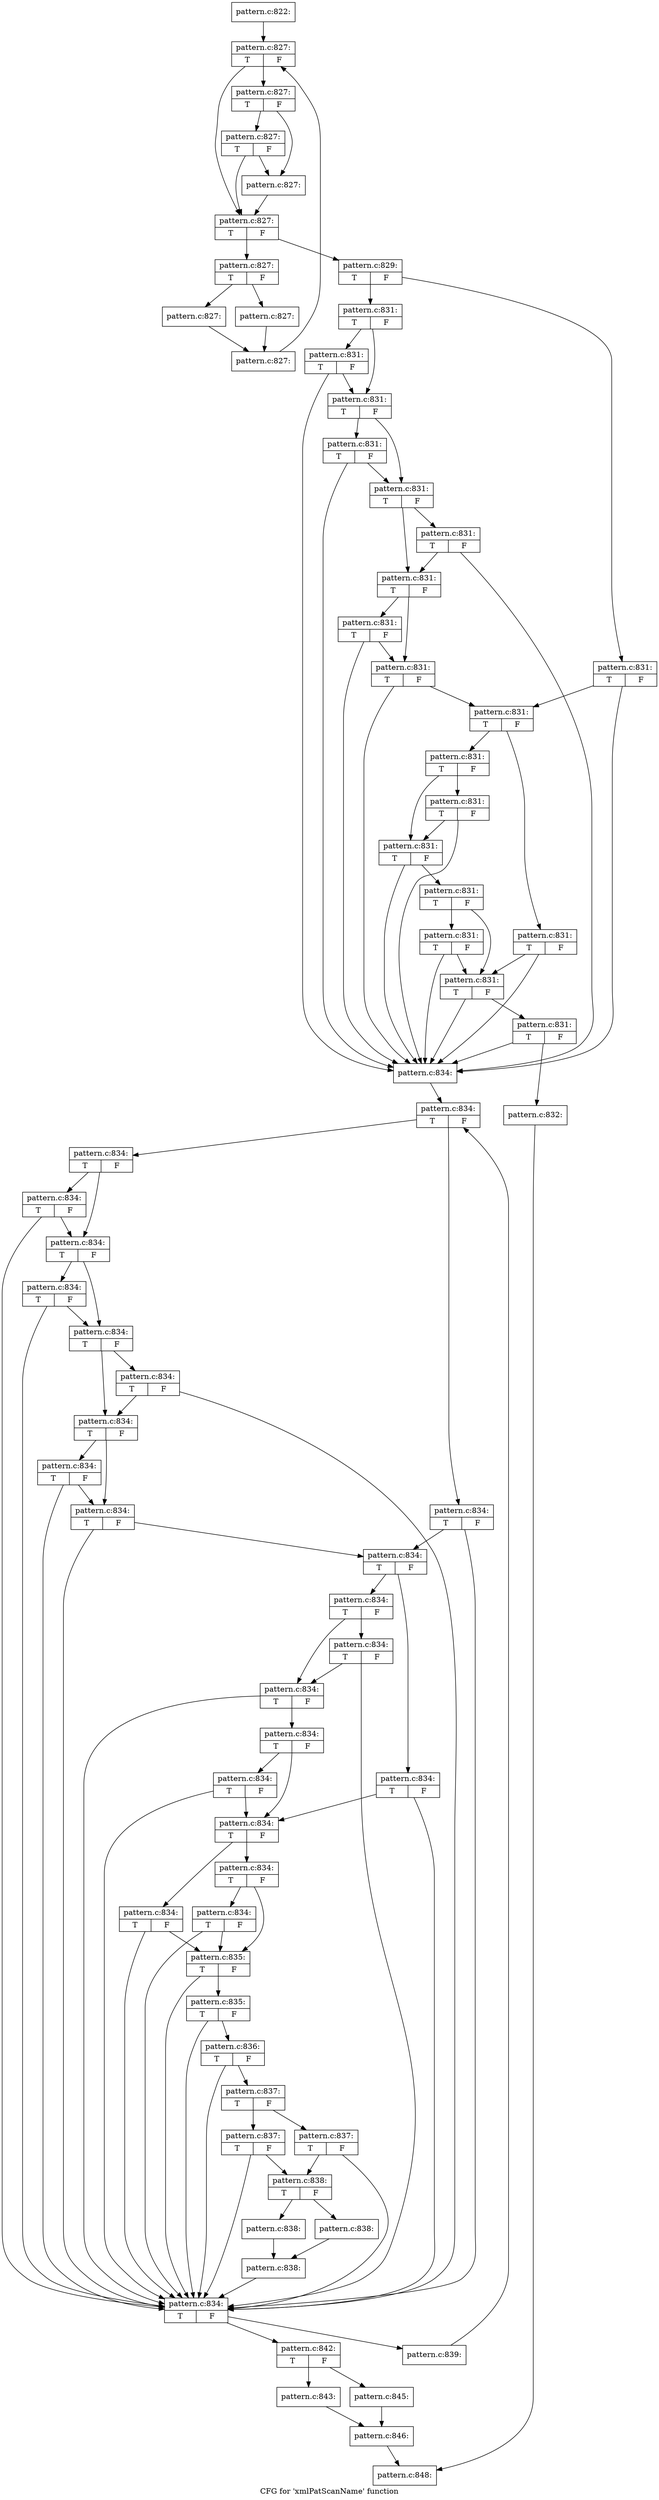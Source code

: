 digraph "CFG for 'xmlPatScanName' function" {
	label="CFG for 'xmlPatScanName' function";

	Node0x46f7080 [shape=record,label="{pattern.c:822:}"];
	Node0x46f7080 -> Node0x4713280;
	Node0x4713280 [shape=record,label="{pattern.c:827:|{<s0>T|<s1>F}}"];
	Node0x4713280 -> Node0x47134c0;
	Node0x4713280 -> Node0x4713560;
	Node0x4713560 [shape=record,label="{pattern.c:827:|{<s0>T|<s1>F}}"];
	Node0x4713560 -> Node0x47138c0;
	Node0x4713560 -> Node0x4713510;
	Node0x47138c0 [shape=record,label="{pattern.c:827:|{<s0>T|<s1>F}}"];
	Node0x47138c0 -> Node0x47134c0;
	Node0x47138c0 -> Node0x4713510;
	Node0x4713510 [shape=record,label="{pattern.c:827:}"];
	Node0x4713510 -> Node0x47134c0;
	Node0x47134c0 [shape=record,label="{pattern.c:827:|{<s0>T|<s1>F}}"];
	Node0x47134c0 -> Node0x4713ef0;
	Node0x47134c0 -> Node0x4713470;
	Node0x4713ef0 [shape=record,label="{pattern.c:827:|{<s0>T|<s1>F}}"];
	Node0x4713ef0 -> Node0x47143a0;
	Node0x4713ef0 -> Node0x47143f0;
	Node0x47143a0 [shape=record,label="{pattern.c:827:}"];
	Node0x47143a0 -> Node0x4714440;
	Node0x47143f0 [shape=record,label="{pattern.c:827:}"];
	Node0x47143f0 -> Node0x4714440;
	Node0x4714440 [shape=record,label="{pattern.c:827:}"];
	Node0x4714440 -> Node0x4713280;
	Node0x4713470 [shape=record,label="{pattern.c:829:|{<s0>T|<s1>F}}"];
	Node0x4713470 -> Node0x4715600;
	Node0x4713470 -> Node0x4715650;
	Node0x4715600 [shape=record,label="{pattern.c:831:|{<s0>T|<s1>F}}"];
	Node0x4715600 -> Node0x47159b0;
	Node0x4715600 -> Node0x4715960;
	Node0x47159b0 [shape=record,label="{pattern.c:831:|{<s0>T|<s1>F}}"];
	Node0x47159b0 -> Node0x4715430;
	Node0x47159b0 -> Node0x4715960;
	Node0x4715960 [shape=record,label="{pattern.c:831:|{<s0>T|<s1>F}}"];
	Node0x4715960 -> Node0x4715ce0;
	Node0x4715960 -> Node0x4715910;
	Node0x4715ce0 [shape=record,label="{pattern.c:831:|{<s0>T|<s1>F}}"];
	Node0x4715ce0 -> Node0x4715430;
	Node0x4715ce0 -> Node0x4715910;
	Node0x4715910 [shape=record,label="{pattern.c:831:|{<s0>T|<s1>F}}"];
	Node0x4715910 -> Node0x4716010;
	Node0x4715910 -> Node0x47158c0;
	Node0x4716010 [shape=record,label="{pattern.c:831:|{<s0>T|<s1>F}}"];
	Node0x4716010 -> Node0x4715430;
	Node0x4716010 -> Node0x47158c0;
	Node0x47158c0 [shape=record,label="{pattern.c:831:|{<s0>T|<s1>F}}"];
	Node0x47158c0 -> Node0x4716340;
	Node0x47158c0 -> Node0x4715870;
	Node0x4716340 [shape=record,label="{pattern.c:831:|{<s0>T|<s1>F}}"];
	Node0x4716340 -> Node0x4715430;
	Node0x4716340 -> Node0x4715870;
	Node0x4715870 [shape=record,label="{pattern.c:831:|{<s0>T|<s1>F}}"];
	Node0x4715870 -> Node0x4715430;
	Node0x4715870 -> Node0x4715580;
	Node0x4715650 [shape=record,label="{pattern.c:831:|{<s0>T|<s1>F}}"];
	Node0x4715650 -> Node0x4715430;
	Node0x4715650 -> Node0x4715580;
	Node0x4715580 [shape=record,label="{pattern.c:831:|{<s0>T|<s1>F}}"];
	Node0x4715580 -> Node0x4716990;
	Node0x4715580 -> Node0x47169e0;
	Node0x4716990 [shape=record,label="{pattern.c:831:|{<s0>T|<s1>F}}"];
	Node0x4716990 -> Node0x4715430;
	Node0x4716990 -> Node0x4715500;
	Node0x47169e0 [shape=record,label="{pattern.c:831:|{<s0>T|<s1>F}}"];
	Node0x47169e0 -> Node0x4716d30;
	Node0x47169e0 -> Node0x4716ce0;
	Node0x4716d30 [shape=record,label="{pattern.c:831:|{<s0>T|<s1>F}}"];
	Node0x4716d30 -> Node0x4715430;
	Node0x4716d30 -> Node0x4716ce0;
	Node0x4716ce0 [shape=record,label="{pattern.c:831:|{<s0>T|<s1>F}}"];
	Node0x4716ce0 -> Node0x4715430;
	Node0x4716ce0 -> Node0x4716c90;
	Node0x4716c90 [shape=record,label="{pattern.c:831:|{<s0>T|<s1>F}}"];
	Node0x4716c90 -> Node0x47171d0;
	Node0x4716c90 -> Node0x4715500;
	Node0x47171d0 [shape=record,label="{pattern.c:831:|{<s0>T|<s1>F}}"];
	Node0x47171d0 -> Node0x4715430;
	Node0x47171d0 -> Node0x4715500;
	Node0x4715500 [shape=record,label="{pattern.c:831:|{<s0>T|<s1>F}}"];
	Node0x4715500 -> Node0x4715480;
	Node0x4715500 -> Node0x4715430;
	Node0x4715480 [shape=record,label="{pattern.c:831:|{<s0>T|<s1>F}}"];
	Node0x4715480 -> Node0x47153e0;
	Node0x4715480 -> Node0x4715430;
	Node0x47153e0 [shape=record,label="{pattern.c:832:}"];
	Node0x47153e0 -> Node0x4712250;
	Node0x4715430 [shape=record,label="{pattern.c:834:}"];
	Node0x4715430 -> Node0x4717a70;
	Node0x4717a70 [shape=record,label="{pattern.c:834:|{<s0>T|<s1>F}}"];
	Node0x4717a70 -> Node0x47180b0;
	Node0x4717a70 -> Node0x4718100;
	Node0x47180b0 [shape=record,label="{pattern.c:834:|{<s0>T|<s1>F}}"];
	Node0x47180b0 -> Node0x47183e0;
	Node0x47180b0 -> Node0x4718390;
	Node0x47183e0 [shape=record,label="{pattern.c:834:|{<s0>T|<s1>F}}"];
	Node0x47183e0 -> Node0x4717d10;
	Node0x47183e0 -> Node0x4718390;
	Node0x4718390 [shape=record,label="{pattern.c:834:|{<s0>T|<s1>F}}"];
	Node0x4718390 -> Node0x4718690;
	Node0x4718390 -> Node0x4718340;
	Node0x4718690 [shape=record,label="{pattern.c:834:|{<s0>T|<s1>F}}"];
	Node0x4718690 -> Node0x4717d10;
	Node0x4718690 -> Node0x4718340;
	Node0x4718340 [shape=record,label="{pattern.c:834:|{<s0>T|<s1>F}}"];
	Node0x4718340 -> Node0x47189c0;
	Node0x4718340 -> Node0x47182f0;
	Node0x47189c0 [shape=record,label="{pattern.c:834:|{<s0>T|<s1>F}}"];
	Node0x47189c0 -> Node0x4717d10;
	Node0x47189c0 -> Node0x47182f0;
	Node0x47182f0 [shape=record,label="{pattern.c:834:|{<s0>T|<s1>F}}"];
	Node0x47182f0 -> Node0x4718cf0;
	Node0x47182f0 -> Node0x47182a0;
	Node0x4718cf0 [shape=record,label="{pattern.c:834:|{<s0>T|<s1>F}}"];
	Node0x4718cf0 -> Node0x4717d10;
	Node0x4718cf0 -> Node0x47182a0;
	Node0x47182a0 [shape=record,label="{pattern.c:834:|{<s0>T|<s1>F}}"];
	Node0x47182a0 -> Node0x4717d10;
	Node0x47182a0 -> Node0x4718030;
	Node0x4718100 [shape=record,label="{pattern.c:834:|{<s0>T|<s1>F}}"];
	Node0x4718100 -> Node0x4717d10;
	Node0x4718100 -> Node0x4718030;
	Node0x4718030 [shape=record,label="{pattern.c:834:|{<s0>T|<s1>F}}"];
	Node0x4718030 -> Node0x4719340;
	Node0x4718030 -> Node0x4719390;
	Node0x4719340 [shape=record,label="{pattern.c:834:|{<s0>T|<s1>F}}"];
	Node0x4719340 -> Node0x4717d10;
	Node0x4719340 -> Node0x4717fb0;
	Node0x4719390 [shape=record,label="{pattern.c:834:|{<s0>T|<s1>F}}"];
	Node0x4719390 -> Node0x47196e0;
	Node0x4719390 -> Node0x4719690;
	Node0x47196e0 [shape=record,label="{pattern.c:834:|{<s0>T|<s1>F}}"];
	Node0x47196e0 -> Node0x4717d10;
	Node0x47196e0 -> Node0x4719690;
	Node0x4719690 [shape=record,label="{pattern.c:834:|{<s0>T|<s1>F}}"];
	Node0x4719690 -> Node0x4717d10;
	Node0x4719690 -> Node0x4719640;
	Node0x4719640 [shape=record,label="{pattern.c:834:|{<s0>T|<s1>F}}"];
	Node0x4719640 -> Node0x4719b80;
	Node0x4719640 -> Node0x4717fb0;
	Node0x4719b80 [shape=record,label="{pattern.c:834:|{<s0>T|<s1>F}}"];
	Node0x4719b80 -> Node0x4717d10;
	Node0x4719b80 -> Node0x4717fb0;
	Node0x4717fb0 [shape=record,label="{pattern.c:834:|{<s0>T|<s1>F}}"];
	Node0x4717fb0 -> Node0x4719eb0;
	Node0x4717fb0 -> Node0x4719f00;
	Node0x4719eb0 [shape=record,label="{pattern.c:834:|{<s0>T|<s1>F}}"];
	Node0x4719eb0 -> Node0x471a0f0;
	Node0x4719eb0 -> Node0x4717f30;
	Node0x471a0f0 [shape=record,label="{pattern.c:834:|{<s0>T|<s1>F}}"];
	Node0x471a0f0 -> Node0x4717d10;
	Node0x471a0f0 -> Node0x4717f30;
	Node0x4719f00 [shape=record,label="{pattern.c:834:|{<s0>T|<s1>F}}"];
	Node0x4719f00 -> Node0x4717d10;
	Node0x4719f00 -> Node0x4717f30;
	Node0x4717f30 [shape=record,label="{pattern.c:835:|{<s0>T|<s1>F}}"];
	Node0x4717f30 -> Node0x4717d10;
	Node0x4717f30 -> Node0x4717eb0;
	Node0x4717eb0 [shape=record,label="{pattern.c:835:|{<s0>T|<s1>F}}"];
	Node0x4717eb0 -> Node0x4717d10;
	Node0x4717eb0 -> Node0x4717e30;
	Node0x4717e30 [shape=record,label="{pattern.c:836:|{<s0>T|<s1>F}}"];
	Node0x4717e30 -> Node0x4717d10;
	Node0x4717e30 -> Node0x4717db0;
	Node0x4717db0 [shape=record,label="{pattern.c:837:|{<s0>T|<s1>F}}"];
	Node0x4717db0 -> Node0x471ac30;
	Node0x4717db0 -> Node0x471ac80;
	Node0x471ac30 [shape=record,label="{pattern.c:837:|{<s0>T|<s1>F}}"];
	Node0x471ac30 -> Node0x4717d10;
	Node0x471ac30 -> Node0x4717d60;
	Node0x471ac80 [shape=record,label="{pattern.c:837:|{<s0>T|<s1>F}}"];
	Node0x471ac80 -> Node0x4717d10;
	Node0x471ac80 -> Node0x4717d60;
	Node0x4717d60 [shape=record,label="{pattern.c:838:|{<s0>T|<s1>F}}"];
	Node0x4717d60 -> Node0x471b110;
	Node0x4717d60 -> Node0x471b4a0;
	Node0x471b110 [shape=record,label="{pattern.c:838:}"];
	Node0x471b110 -> Node0x471b4f0;
	Node0x471b4a0 [shape=record,label="{pattern.c:838:}"];
	Node0x471b4a0 -> Node0x471b4f0;
	Node0x471b4f0 [shape=record,label="{pattern.c:838:}"];
	Node0x471b4f0 -> Node0x4717d10;
	Node0x4717d10 [shape=record,label="{pattern.c:834:|{<s0>T|<s1>F}}"];
	Node0x4717d10 -> Node0x471bba0;
	Node0x4717d10 -> Node0x4717c90;
	Node0x471bba0 [shape=record,label="{pattern.c:839:}"];
	Node0x471bba0 -> Node0x4717a70;
	Node0x4717c90 [shape=record,label="{pattern.c:842:|{<s0>T|<s1>F}}"];
	Node0x4717c90 -> Node0x471c370;
	Node0x4717c90 -> Node0x471c410;
	Node0x471c370 [shape=record,label="{pattern.c:843:}"];
	Node0x471c370 -> Node0x471c3c0;
	Node0x471c410 [shape=record,label="{pattern.c:845:}"];
	Node0x471c410 -> Node0x471c3c0;
	Node0x471c3c0 [shape=record,label="{pattern.c:846:}"];
	Node0x471c3c0 -> Node0x4712250;
	Node0x4712250 [shape=record,label="{pattern.c:848:}"];
}
